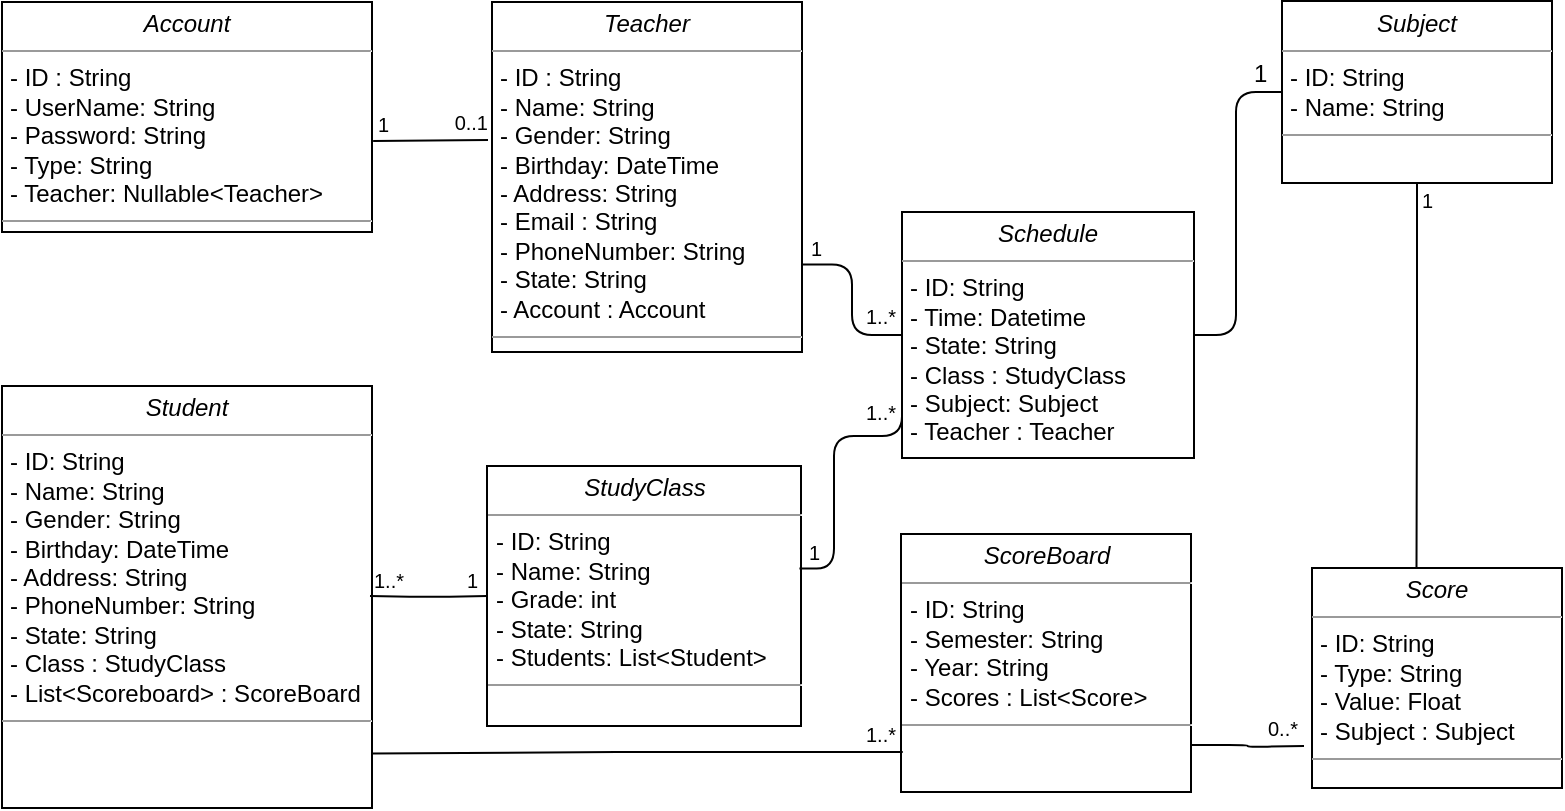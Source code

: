 <mxfile version="12.0.2" type="device" pages="1"><diagram name="Page-1" id="c4acf3e9-155e-7222-9cf6-157b1a14988f"><mxGraphModel dx="1024" dy="485" grid="0" gridSize="10" guides="1" tooltips="1" connect="1" arrows="1" fold="1" page="1" pageScale="1" pageWidth="850" pageHeight="1100" background="#FFFFFF" math="0" shadow="0"><root><mxCell id="0"/><mxCell id="1" parent="0"/><mxCell id="5d2195bd80daf111-18" value="&lt;p style=&quot;margin: 0px ; margin-top: 4px ; text-align: center&quot;&gt;&lt;i&gt;Account&lt;/i&gt;&lt;/p&gt;&lt;hr size=&quot;1&quot;&gt;&lt;p style=&quot;margin: 0px ; margin-left: 4px&quot;&gt;- ID : String&lt;/p&gt;&lt;p style=&quot;margin: 0px ; margin-left: 4px&quot;&gt;- UserName: String&lt;/p&gt;&lt;p style=&quot;margin: 0px ; margin-left: 4px&quot;&gt;- Password: String&lt;/p&gt;&lt;p style=&quot;margin: 0px ; margin-left: 4px&quot;&gt;- Type: String&lt;/p&gt;&lt;p style=&quot;margin: 0px ; margin-left: 4px&quot;&gt;- Teacher: Nullable&amp;lt;Teacher&amp;gt;&lt;/p&gt;&lt;hr size=&quot;1&quot;&gt;&lt;p style=&quot;margin: 0px ; margin-left: 4px&quot;&gt;&lt;br&gt;&lt;br&gt;&lt;/p&gt;" style="verticalAlign=top;align=left;overflow=fill;fontSize=12;fontFamily=Helvetica;html=1;rounded=0;shadow=0;comic=0;labelBackgroundColor=none;strokeColor=#000000;strokeWidth=1;fillColor=#ffffff;" parent="1" vertex="1"><mxGeometry x="3" y="51" width="185" height="115" as="geometry"/></mxCell><mxCell id="q3tlK0uphyIKeOmPGpTo-3" value="&lt;p style=&quot;margin: 0px ; margin-top: 4px ; text-align: center&quot;&gt;&lt;i&gt;Teacher&lt;/i&gt;&lt;/p&gt;&lt;hr size=&quot;1&quot;&gt;&lt;p style=&quot;margin: 0px ; margin-left: 4px&quot;&gt;- ID : String&lt;/p&gt;&lt;p style=&quot;margin: 0px ; margin-left: 4px&quot;&gt;- Name: String&lt;/p&gt;&lt;p style=&quot;margin: 0px ; margin-left: 4px&quot;&gt;- Gender: String&lt;/p&gt;&lt;p style=&quot;margin: 0px ; margin-left: 4px&quot;&gt;- Birthday: DateTime&lt;/p&gt;&lt;p style=&quot;margin: 0px ; margin-left: 4px&quot;&gt;- Address: String&lt;/p&gt;&lt;p style=&quot;margin: 0px ; margin-left: 4px&quot;&gt;- Email : String&lt;/p&gt;&lt;p style=&quot;margin: 0px ; margin-left: 4px&quot;&gt;- PhoneNumber: String&lt;/p&gt;&lt;p style=&quot;margin: 0px ; margin-left: 4px&quot;&gt;- State: String&lt;/p&gt;&lt;p style=&quot;margin: 0px ; margin-left: 4px&quot;&gt;&lt;span&gt;- Account : Account&lt;/span&gt;&lt;br&gt;&lt;/p&gt;&lt;hr size=&quot;1&quot;&gt;&lt;p style=&quot;margin: 0px ; margin-left: 4px&quot;&gt;&lt;br&gt;&lt;br&gt;&lt;/p&gt;" style="verticalAlign=top;align=left;overflow=fill;fontSize=12;fontFamily=Helvetica;html=1;rounded=0;shadow=0;comic=0;labelBackgroundColor=none;strokeColor=#000000;strokeWidth=1;fillColor=#ffffff;" parent="1" vertex="1"><mxGeometry x="248" y="51" width="155" height="175" as="geometry"/></mxCell><mxCell id="q3tlK0uphyIKeOmPGpTo-7" value="&lt;p style=&quot;margin: 0px ; margin-top: 4px ; text-align: center&quot;&gt;&lt;i&gt;Schedule&lt;/i&gt;&lt;/p&gt;&lt;hr size=&quot;1&quot;&gt;&lt;p style=&quot;margin: 0px ; margin-left: 4px&quot;&gt;- ID: String&lt;/p&gt;&lt;p style=&quot;margin: 0px ; margin-left: 4px&quot;&gt;- Time: Datetime&lt;/p&gt;&lt;p style=&quot;margin: 0px ; margin-left: 4px&quot;&gt;- State: String&lt;/p&gt;&lt;p style=&quot;margin: 0px ; margin-left: 4px&quot;&gt;- Class : StudyClass&lt;/p&gt;&lt;p style=&quot;margin: 0px ; margin-left: 4px&quot;&gt;- Subject: Subject&lt;/p&gt;&lt;p style=&quot;margin: 0px ; margin-left: 4px&quot;&gt;- Teacher : Teacher&lt;/p&gt;&lt;hr size=&quot;1&quot;&gt;&lt;p style=&quot;margin: 0px ; margin-left: 4px&quot;&gt;&lt;br&gt;&lt;br&gt;&lt;/p&gt;" style="verticalAlign=top;align=left;overflow=fill;fontSize=12;fontFamily=Helvetica;html=1;rounded=0;shadow=0;comic=0;labelBackgroundColor=none;strokeColor=#000000;strokeWidth=1;fillColor=#ffffff;" parent="1" vertex="1"><mxGeometry x="453" y="156" width="146" height="123" as="geometry"/></mxCell><mxCell id="q3tlK0uphyIKeOmPGpTo-8" value="&lt;p style=&quot;margin: 0px ; margin-top: 4px ; text-align: center&quot;&gt;&lt;i&gt;Subject&lt;/i&gt;&lt;/p&gt;&lt;hr size=&quot;1&quot;&gt;&lt;p style=&quot;margin: 0px ; margin-left: 4px&quot;&gt;- ID: String&lt;/p&gt;&lt;p style=&quot;margin: 0px ; margin-left: 4px&quot;&gt;- Name: String&lt;/p&gt;&lt;hr size=&quot;1&quot;&gt;&lt;p style=&quot;margin: 0px ; margin-left: 4px&quot;&gt;&lt;br&gt;&lt;br&gt;&lt;/p&gt;" style="verticalAlign=top;align=left;overflow=fill;fontSize=12;fontFamily=Helvetica;html=1;rounded=0;shadow=0;comic=0;labelBackgroundColor=none;strokeColor=#000000;strokeWidth=1;fillColor=#ffffff;" parent="1" vertex="1"><mxGeometry x="643" y="50.5" width="135" height="91" as="geometry"/></mxCell><mxCell id="q3tlK0uphyIKeOmPGpTo-9" value="&lt;p style=&quot;margin: 0px ; margin-top: 4px ; text-align: center&quot;&gt;&lt;i&gt;ScoreBoard&lt;/i&gt;&lt;/p&gt;&lt;hr size=&quot;1&quot;&gt;&lt;p style=&quot;margin: 0px ; margin-left: 4px&quot;&gt;- ID: String&lt;/p&gt;&lt;p style=&quot;margin: 0px ; margin-left: 4px&quot;&gt;- Semester: String&lt;/p&gt;&lt;p style=&quot;margin: 0px ; margin-left: 4px&quot;&gt;- Year: String&lt;/p&gt;&lt;p style=&quot;margin: 0px ; margin-left: 4px&quot;&gt;- Scores : List&amp;lt;Score&amp;gt;&lt;/p&gt;&lt;hr size=&quot;1&quot;&gt;&lt;p style=&quot;margin: 0px ; margin-left: 4px&quot;&gt;&lt;br&gt;&lt;br&gt;&lt;/p&gt;" style="verticalAlign=top;align=left;overflow=fill;fontSize=12;fontFamily=Helvetica;html=1;rounded=0;shadow=0;comic=0;labelBackgroundColor=none;strokeColor=#000000;strokeWidth=1;fillColor=#ffffff;" parent="1" vertex="1"><mxGeometry x="452.5" y="317" width="145" height="129" as="geometry"/></mxCell><mxCell id="q3tlK0uphyIKeOmPGpTo-10" value="&lt;p style=&quot;margin: 0px ; margin-top: 4px ; text-align: center&quot;&gt;&lt;i&gt;Score&lt;/i&gt;&lt;/p&gt;&lt;hr size=&quot;1&quot;&gt;&lt;p style=&quot;margin: 0px ; margin-left: 4px&quot;&gt;- ID: String&lt;/p&gt;&lt;p style=&quot;margin: 0px ; margin-left: 4px&quot;&gt;- Type: String&lt;/p&gt;&lt;p style=&quot;margin: 0px ; margin-left: 4px&quot;&gt;- Value: Float&lt;/p&gt;&lt;p style=&quot;margin: 0px ; margin-left: 4px&quot;&gt;- Subject : Subject&lt;br&gt;&lt;/p&gt;&lt;hr size=&quot;1&quot;&gt;&lt;p style=&quot;margin: 0px ; margin-left: 4px&quot;&gt;&lt;br&gt;&lt;br&gt;&lt;/p&gt;" style="verticalAlign=top;align=left;overflow=fill;fontSize=12;fontFamily=Helvetica;html=1;rounded=0;shadow=0;comic=0;labelBackgroundColor=none;strokeColor=#000000;strokeWidth=1;fillColor=#ffffff;" parent="1" vertex="1"><mxGeometry x="658" y="334" width="125" height="110" as="geometry"/></mxCell><mxCell id="q3tlK0uphyIKeOmPGpTo-5" value="&lt;p style=&quot;margin: 0px ; margin-top: 4px ; text-align: center&quot;&gt;&lt;i&gt;Student&lt;/i&gt;&lt;/p&gt;&lt;hr size=&quot;1&quot;&gt;&lt;p style=&quot;margin: 0px ; margin-left: 4px&quot;&gt;- ID: String&lt;/p&gt;&lt;p style=&quot;margin: 0px ; margin-left: 4px&quot;&gt;- Name: String&lt;/p&gt;&lt;p style=&quot;margin: 0px ; margin-left: 4px&quot;&gt;- Gender: String&lt;/p&gt;&lt;p style=&quot;margin: 0px ; margin-left: 4px&quot;&gt;- Birthday: DateTime&lt;/p&gt;&lt;p style=&quot;margin: 0px ; margin-left: 4px&quot;&gt;- Address: String&lt;/p&gt;&lt;p style=&quot;margin: 0px ; margin-left: 4px&quot;&gt;- PhoneNumber: String&lt;/p&gt;&lt;p style=&quot;margin: 0px ; margin-left: 4px&quot;&gt;- State: String&lt;/p&gt;&lt;p style=&quot;margin: 0px ; margin-left: 4px&quot;&gt;- Class : StudyClass&lt;/p&gt;&lt;p style=&quot;margin: 0px ; margin-left: 4px&quot;&gt;&lt;span&gt;- List&amp;lt;Scoreboard&amp;gt; : ScoreBoard&lt;/span&gt;&lt;/p&gt;&lt;hr size=&quot;1&quot;&gt;&lt;p style=&quot;margin: 0px ; margin-left: 4px&quot;&gt;&lt;br&gt;&lt;br&gt;&lt;/p&gt;" style="verticalAlign=top;align=left;overflow=fill;fontSize=12;fontFamily=Helvetica;html=1;rounded=0;shadow=0;comic=0;labelBackgroundColor=none;strokeColor=#000000;strokeWidth=1;fillColor=#ffffff;" parent="1" vertex="1"><mxGeometry x="3" y="243" width="185" height="211" as="geometry"/></mxCell><mxCell id="q3tlK0uphyIKeOmPGpTo-6" value="&lt;p style=&quot;margin: 0px ; margin-top: 4px ; text-align: center&quot;&gt;&lt;i&gt;StudyClass&lt;/i&gt;&lt;/p&gt;&lt;hr size=&quot;1&quot;&gt;&lt;p style=&quot;margin: 0px ; margin-left: 4px&quot;&gt;- ID: String&lt;/p&gt;&lt;p style=&quot;margin: 0px ; margin-left: 4px&quot;&gt;- Name: String&lt;/p&gt;&lt;p style=&quot;margin: 0px ; margin-left: 4px&quot;&gt;- Grade: int&lt;/p&gt;&lt;p style=&quot;margin: 0px ; margin-left: 4px&quot;&gt;- State: String&lt;/p&gt;&lt;p style=&quot;margin: 0px ; margin-left: 4px&quot;&gt;- Students: List&amp;lt;Student&amp;gt;&amp;nbsp;&lt;/p&gt;&lt;hr size=&quot;1&quot;&gt;&lt;p style=&quot;margin: 0px ; margin-left: 4px&quot;&gt;&lt;br&gt;&lt;br&gt;&lt;/p&gt;" style="verticalAlign=top;align=left;overflow=fill;fontSize=12;fontFamily=Helvetica;html=1;rounded=0;shadow=0;comic=0;labelBackgroundColor=none;strokeColor=#000000;strokeWidth=1;fillColor=#ffffff;" parent="1" vertex="1"><mxGeometry x="245.5" y="283" width="157" height="130" as="geometry"/></mxCell><mxCell id="q3tlK0uphyIKeOmPGpTo-17" value="" style="endArrow=none;html=1;edgeStyle=orthogonalEdgeStyle;strokeColor=#000000;exitX=1.003;exitY=0.604;exitDx=0;exitDy=0;exitPerimeter=0;" parent="1" edge="1" source="5d2195bd80daf111-18"><mxGeometry relative="1" as="geometry"><mxPoint x="187" y="120" as="sourcePoint"/><mxPoint x="246" y="120" as="targetPoint"/></mxGeometry></mxCell><mxCell id="q3tlK0uphyIKeOmPGpTo-18" value="1" style="resizable=0;html=1;align=left;verticalAlign=bottom;labelBackgroundColor=#ffffff;fontSize=10;" parent="q3tlK0uphyIKeOmPGpTo-17" connectable="0" vertex="1"><mxGeometry x="-1" relative="1" as="geometry"/></mxCell><mxCell id="q3tlK0uphyIKeOmPGpTo-19" value="0..1" style="resizable=0;html=1;align=right;verticalAlign=bottom;labelBackgroundColor=#ffffff;fontSize=10;" parent="q3tlK0uphyIKeOmPGpTo-17" connectable="0" vertex="1"><mxGeometry x="1" relative="1" as="geometry"/></mxCell><mxCell id="q3tlK0uphyIKeOmPGpTo-25" value="" style="endArrow=none;html=1;edgeStyle=orthogonalEdgeStyle;strokeColor=#000000;exitX=0.5;exitY=1;exitDx=0;exitDy=0;entryX=0.418;entryY=0;entryDx=0;entryDy=0;entryPerimeter=0;" parent="1" source="q3tlK0uphyIKeOmPGpTo-8" target="q3tlK0uphyIKeOmPGpTo-10" edge="1"><mxGeometry relative="1" as="geometry"><mxPoint x="551.224" y="235" as="sourcePoint"/><mxPoint x="790.5" y="234.31" as="targetPoint"/><Array as="points"><mxPoint x="711" y="237"/><mxPoint x="710" y="237"/></Array></mxGeometry></mxCell><mxCell id="q3tlK0uphyIKeOmPGpTo-26" value="1" style="resizable=0;html=1;align=left;verticalAlign=bottom;labelBackgroundColor=#ffffff;fontSize=10;" parent="q3tlK0uphyIKeOmPGpTo-25" connectable="0" vertex="1"><mxGeometry x="-1" relative="1" as="geometry"><mxPoint y="17" as="offset"/></mxGeometry></mxCell><mxCell id="q3tlK0uphyIKeOmPGpTo-28" value="" style="endArrow=none;html=1;edgeStyle=orthogonalEdgeStyle;strokeColor=#000000;entryX=1;entryY=0.75;entryDx=0;entryDy=0;exitX=0;exitY=0.5;exitDx=0;exitDy=0;" parent="1" target="q3tlK0uphyIKeOmPGpTo-3" edge="1" source="q3tlK0uphyIKeOmPGpTo-7"><mxGeometry relative="1" as="geometry"><mxPoint x="445" y="208" as="sourcePoint"/><mxPoint x="256" y="130" as="targetPoint"/><Array as="points"/></mxGeometry></mxCell><mxCell id="q3tlK0uphyIKeOmPGpTo-29" value="1..*" style="resizable=0;html=1;align=left;verticalAlign=bottom;labelBackgroundColor=#ffffff;fontSize=10;" parent="q3tlK0uphyIKeOmPGpTo-28" connectable="0" vertex="1"><mxGeometry x="-1" relative="1" as="geometry"><mxPoint x="-20.5" y="-1" as="offset"/></mxGeometry></mxCell><mxCell id="q3tlK0uphyIKeOmPGpTo-30" value="1" style="resizable=0;html=1;align=right;verticalAlign=bottom;labelBackgroundColor=#ffffff;fontSize=10;" parent="q3tlK0uphyIKeOmPGpTo-28" connectable="0" vertex="1"><mxGeometry x="1" relative="1" as="geometry"><mxPoint x="10.5" as="offset"/></mxGeometry></mxCell><mxCell id="q3tlK0uphyIKeOmPGpTo-33" value="" style="endArrow=none;html=1;edgeStyle=orthogonalEdgeStyle;strokeColor=#000000;entryX=0.995;entryY=0.394;entryDx=0;entryDy=0;exitX=0;exitY=0.75;exitDx=0;exitDy=0;entryPerimeter=0;" parent="1" source="q3tlK0uphyIKeOmPGpTo-7" target="q3tlK0uphyIKeOmPGpTo-6" edge="1"><mxGeometry relative="1" as="geometry"><mxPoint x="459" y="218" as="sourcePoint"/><mxPoint x="412.345" y="218.034" as="targetPoint"/><Array as="points"><mxPoint x="453" y="268"/><mxPoint x="419" y="268"/><mxPoint x="419" y="334"/></Array></mxGeometry></mxCell><mxCell id="q3tlK0uphyIKeOmPGpTo-34" value="1..*" style="resizable=0;html=1;align=left;verticalAlign=bottom;labelBackgroundColor=#ffffff;fontSize=10;" parent="q3tlK0uphyIKeOmPGpTo-33" connectable="0" vertex="1"><mxGeometry x="-1" relative="1" as="geometry"><mxPoint x="-20" y="16" as="offset"/></mxGeometry></mxCell><mxCell id="q3tlK0uphyIKeOmPGpTo-35" value="1" style="resizable=0;html=1;align=right;verticalAlign=bottom;labelBackgroundColor=#ffffff;fontSize=10;" parent="q3tlK0uphyIKeOmPGpTo-33" connectable="0" vertex="1"><mxGeometry x="1" relative="1" as="geometry"><mxPoint x="10.5" as="offset"/></mxGeometry></mxCell><mxCell id="q3tlK0uphyIKeOmPGpTo-36" value="" style="endArrow=none;html=1;edgeStyle=orthogonalEdgeStyle;strokeColor=#000000;" parent="1" target="q3tlK0uphyIKeOmPGpTo-6" edge="1"><mxGeometry relative="1" as="geometry"><mxPoint x="187" y="348" as="sourcePoint"/><mxPoint x="412.345" y="218.034" as="targetPoint"/><Array as="points"/></mxGeometry></mxCell><mxCell id="q3tlK0uphyIKeOmPGpTo-37" value="1..*" style="resizable=0;html=1;align=left;verticalAlign=bottom;labelBackgroundColor=#ffffff;fontSize=10;" parent="q3tlK0uphyIKeOmPGpTo-36" connectable="0" vertex="1"><mxGeometry x="-1" relative="1" as="geometry"><mxPoint as="offset"/></mxGeometry></mxCell><mxCell id="q3tlK0uphyIKeOmPGpTo-38" value="1" style="resizable=0;html=1;align=right;verticalAlign=bottom;labelBackgroundColor=#ffffff;fontSize=10;" parent="q3tlK0uphyIKeOmPGpTo-36" connectable="0" vertex="1"><mxGeometry x="1" relative="1" as="geometry"><mxPoint x="-4" as="offset"/></mxGeometry></mxCell><mxCell id="q3tlK0uphyIKeOmPGpTo-40" value="" style="endArrow=none;html=1;edgeStyle=orthogonalEdgeStyle;strokeColor=#000000;exitX=0.006;exitY=0.845;exitDx=0;exitDy=0;exitPerimeter=0;entryX=1;entryY=0.871;entryDx=0;entryDy=0;entryPerimeter=0;" parent="1" source="q3tlK0uphyIKeOmPGpTo-9" target="q3tlK0uphyIKeOmPGpTo-5" edge="1"><mxGeometry relative="1" as="geometry"><mxPoint x="459" y="218" as="sourcePoint"/><mxPoint x="412.345" y="218.034" as="targetPoint"/><Array as="points"/></mxGeometry></mxCell><mxCell id="q3tlK0uphyIKeOmPGpTo-41" value="1..*" style="resizable=0;html=1;align=left;verticalAlign=bottom;labelBackgroundColor=#ffffff;fontSize=10;" parent="q3tlK0uphyIKeOmPGpTo-40" connectable="0" vertex="1"><mxGeometry x="-1" relative="1" as="geometry"><mxPoint x="-20.5" y="-1" as="offset"/></mxGeometry></mxCell><mxCell id="q3tlK0uphyIKeOmPGpTo-43" value="" style="endArrow=none;html=1;edgeStyle=orthogonalEdgeStyle;strokeColor=#000000;entryX=1;entryY=0.818;entryDx=0;entryDy=0;entryPerimeter=0;" parent="1" target="q3tlK0uphyIKeOmPGpTo-9" edge="1"><mxGeometry relative="1" as="geometry"><mxPoint x="654" y="423" as="sourcePoint"/><mxPoint x="422.345" y="228.034" as="targetPoint"/><Array as="points"/></mxGeometry></mxCell><mxCell id="q3tlK0uphyIKeOmPGpTo-44" value="0..*" style="resizable=0;html=1;align=left;verticalAlign=bottom;labelBackgroundColor=#ffffff;fontSize=10;" parent="q3tlK0uphyIKeOmPGpTo-43" connectable="0" vertex="1"><mxGeometry x="-1" relative="1" as="geometry"><mxPoint x="-20.5" y="-1" as="offset"/></mxGeometry></mxCell><mxCell id="0jD4zbLcox3si0Cka1k1-12" value="1" style="text;html=1;resizable=0;points=[];autosize=1;align=left;verticalAlign=top;spacingTop=-4;" vertex="1" parent="1"><mxGeometry x="627" y="77" width="16" height="14" as="geometry"/></mxCell><mxCell id="0jD4zbLcox3si0Cka1k1-21" value="" style="endArrow=none;html=1;edgeStyle=orthogonalEdgeStyle;strokeColor=#000000;exitX=0;exitY=0.5;exitDx=0;exitDy=0;entryX=1;entryY=0.5;entryDx=0;entryDy=0;" edge="1" parent="1" source="q3tlK0uphyIKeOmPGpTo-8" target="q3tlK0uphyIKeOmPGpTo-7"><mxGeometry relative="1" as="geometry"><mxPoint x="721" y="152" as="sourcePoint"/><mxPoint x="720" y="344" as="targetPoint"/><Array as="points"><mxPoint x="620" y="96"/><mxPoint x="620" y="218"/></Array></mxGeometry></mxCell></root></mxGraphModel></diagram></mxfile>